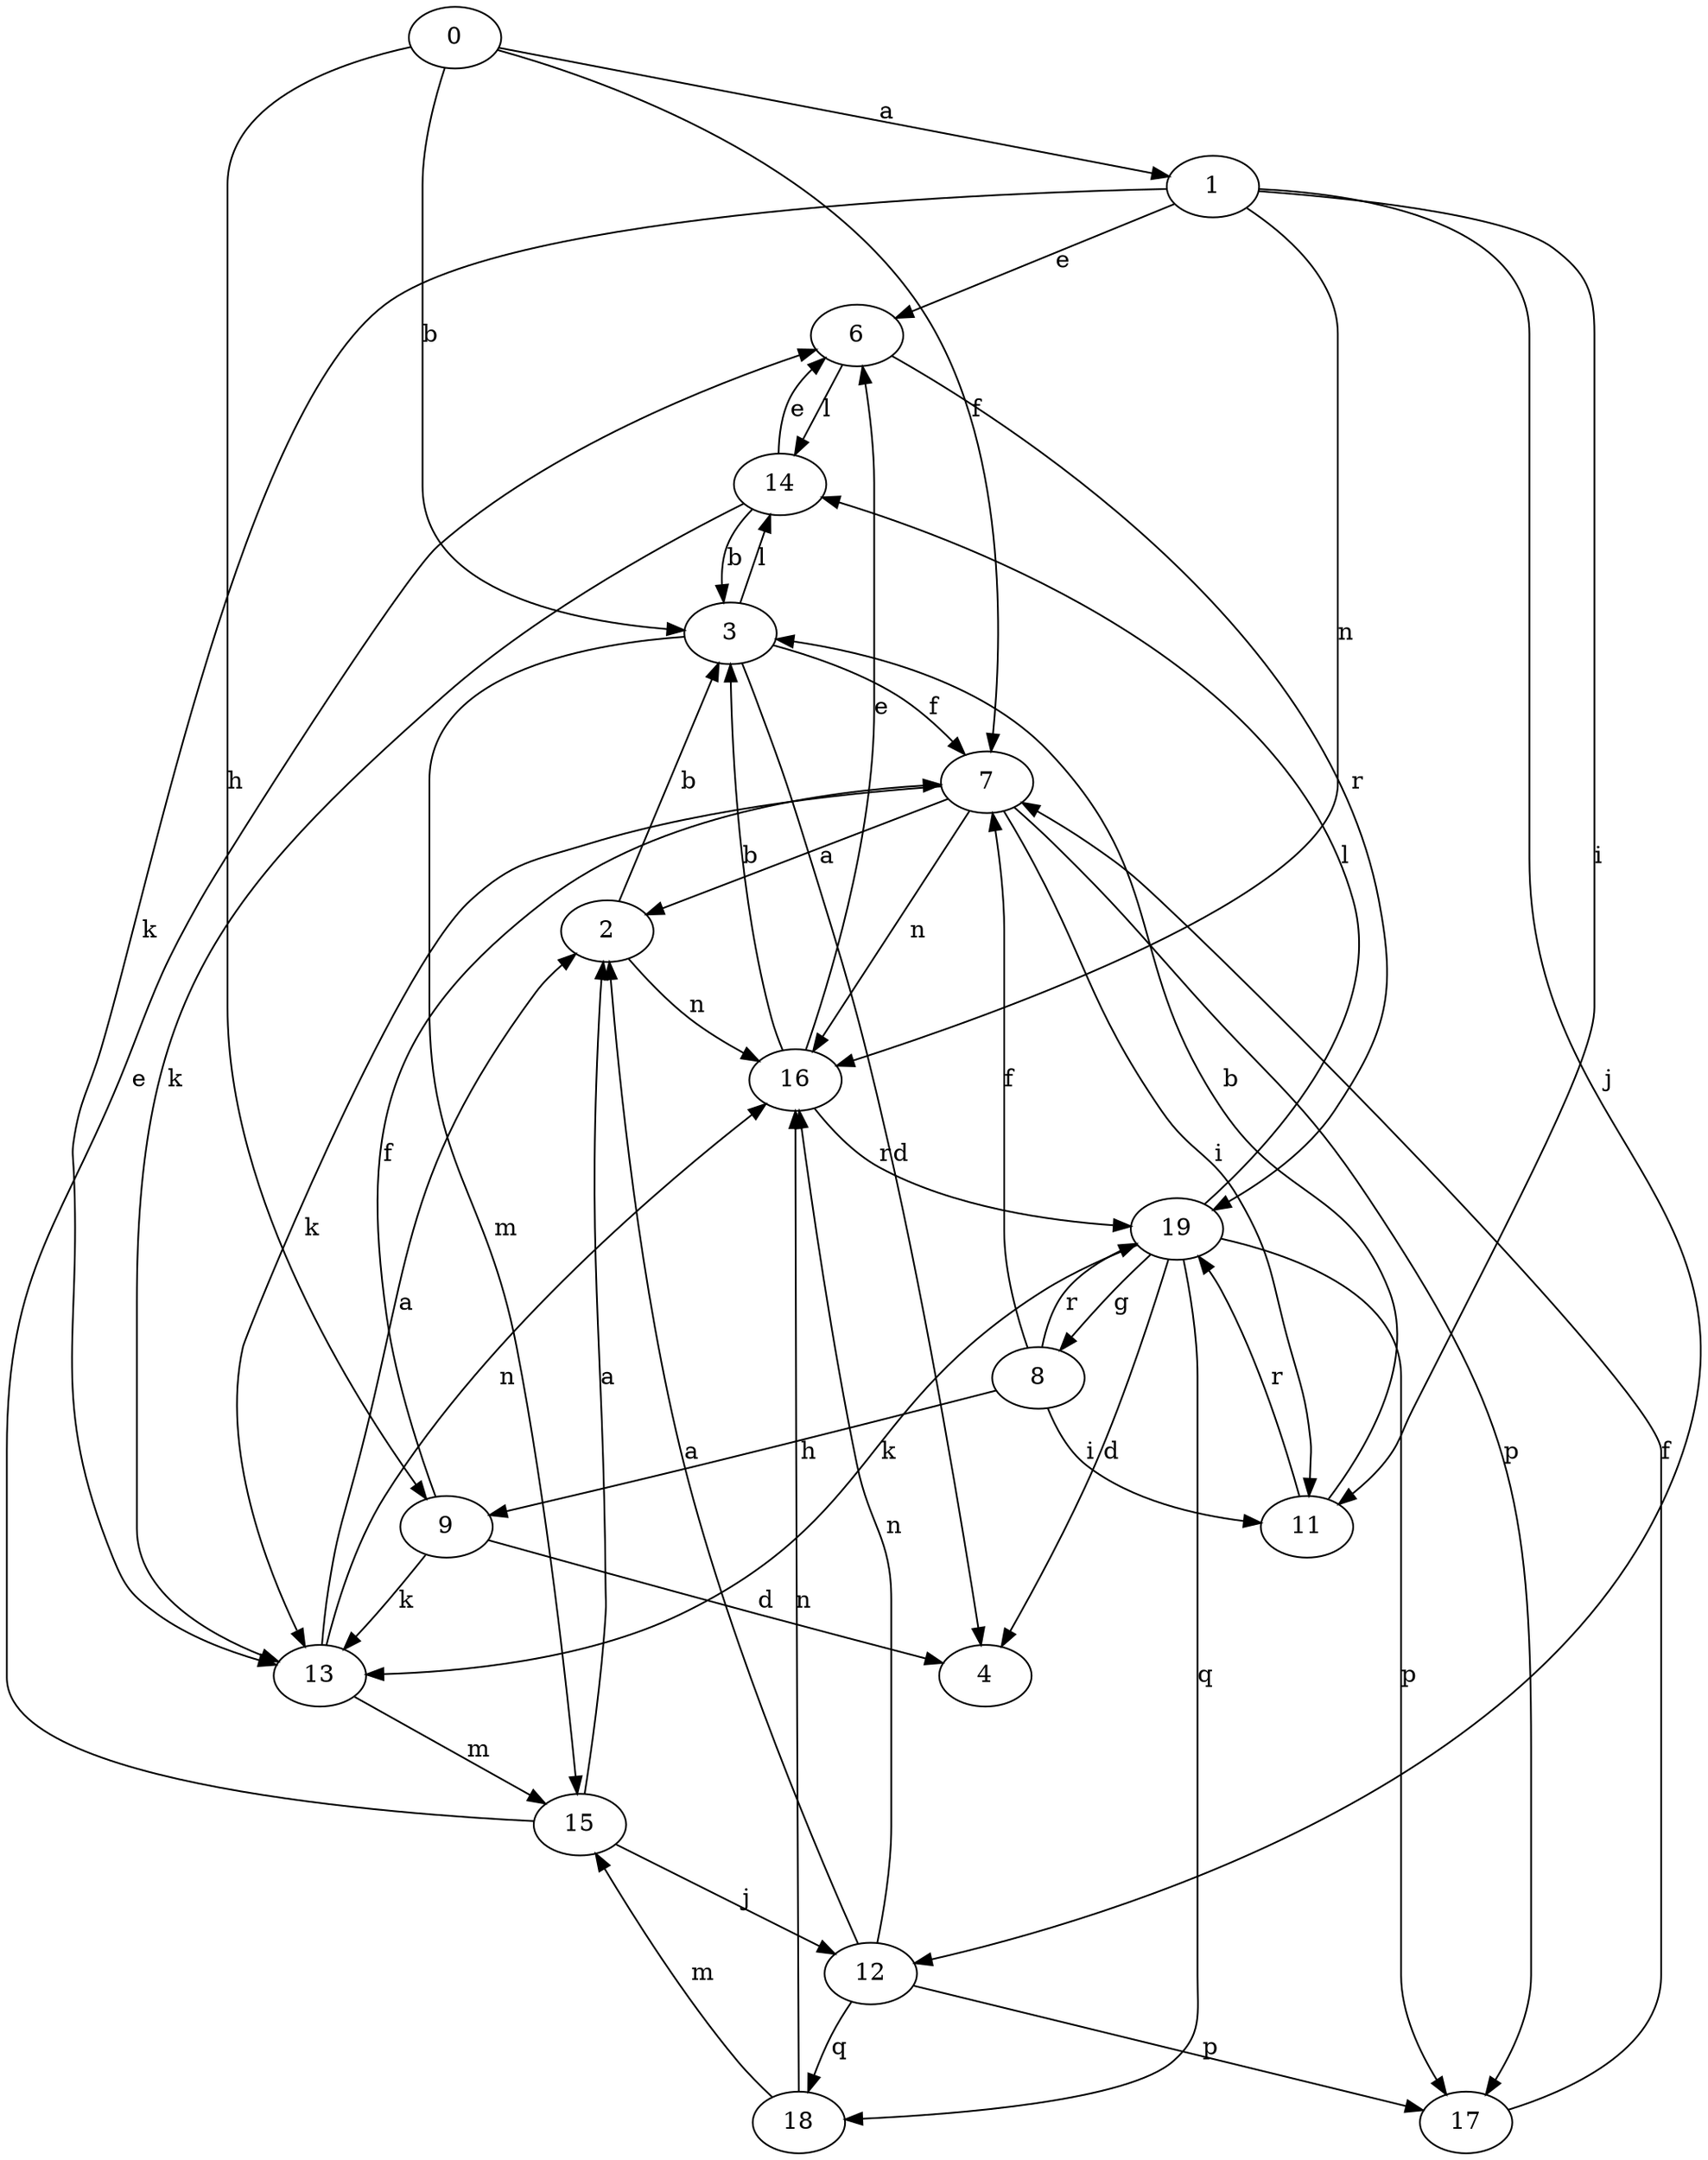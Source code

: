 strict digraph  {
1;
2;
3;
4;
6;
7;
8;
9;
11;
12;
13;
0;
14;
15;
16;
17;
18;
19;
1 -> 6  [label=e];
1 -> 11  [label=i];
1 -> 12  [label=j];
1 -> 13  [label=k];
1 -> 16  [label=n];
2 -> 3  [label=b];
2 -> 16  [label=n];
3 -> 4  [label=d];
3 -> 7  [label=f];
3 -> 14  [label=l];
3 -> 15  [label=m];
6 -> 14  [label=l];
6 -> 19  [label=r];
7 -> 2  [label=a];
7 -> 11  [label=i];
7 -> 13  [label=k];
7 -> 16  [label=n];
7 -> 17  [label=p];
8 -> 7  [label=f];
8 -> 9  [label=h];
8 -> 11  [label=i];
8 -> 19  [label=r];
9 -> 4  [label=d];
9 -> 7  [label=f];
9 -> 13  [label=k];
11 -> 3  [label=b];
11 -> 19  [label=r];
12 -> 2  [label=a];
12 -> 16  [label=n];
12 -> 17  [label=p];
12 -> 18  [label=q];
13 -> 2  [label=a];
13 -> 15  [label=m];
13 -> 16  [label=n];
0 -> 1  [label=a];
0 -> 3  [label=b];
0 -> 7  [label=f];
0 -> 9  [label=h];
14 -> 3  [label=b];
14 -> 6  [label=e];
14 -> 13  [label=k];
15 -> 2  [label=a];
15 -> 6  [label=e];
15 -> 12  [label=j];
16 -> 3  [label=b];
16 -> 6  [label=e];
16 -> 19  [label=r];
17 -> 7  [label=f];
18 -> 15  [label=m];
18 -> 16  [label=n];
19 -> 4  [label=d];
19 -> 8  [label=g];
19 -> 13  [label=k];
19 -> 14  [label=l];
19 -> 17  [label=p];
19 -> 18  [label=q];
}
